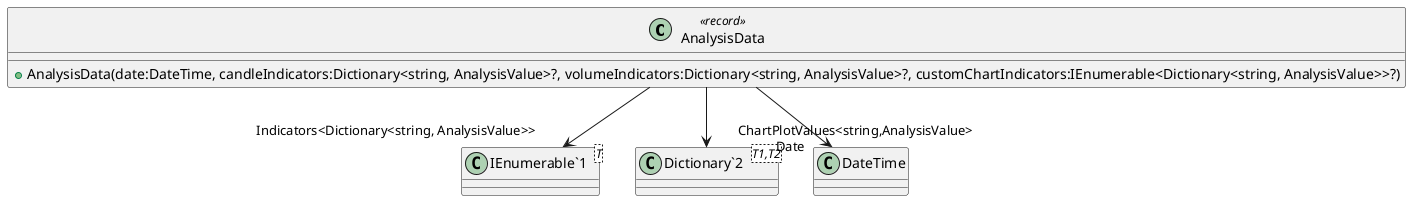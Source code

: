 @startuml
class AnalysisData <<record>> {
    + AnalysisData(date:DateTime, candleIndicators:Dictionary<string, AnalysisValue>?, volumeIndicators:Dictionary<string, AnalysisValue>?, customChartIndicators:IEnumerable<Dictionary<string, AnalysisValue>>?)
}
class "IEnumerable`1"<T> {
}
class "Dictionary`2"<T1,T2> {
}
AnalysisData --> "Indicators<Dictionary<string, AnalysisValue>>" "IEnumerable`1"
AnalysisData --> "Date" DateTime
AnalysisData --> "ChartPlotValues<string,AnalysisValue>" "Dictionary`2"
@enduml
